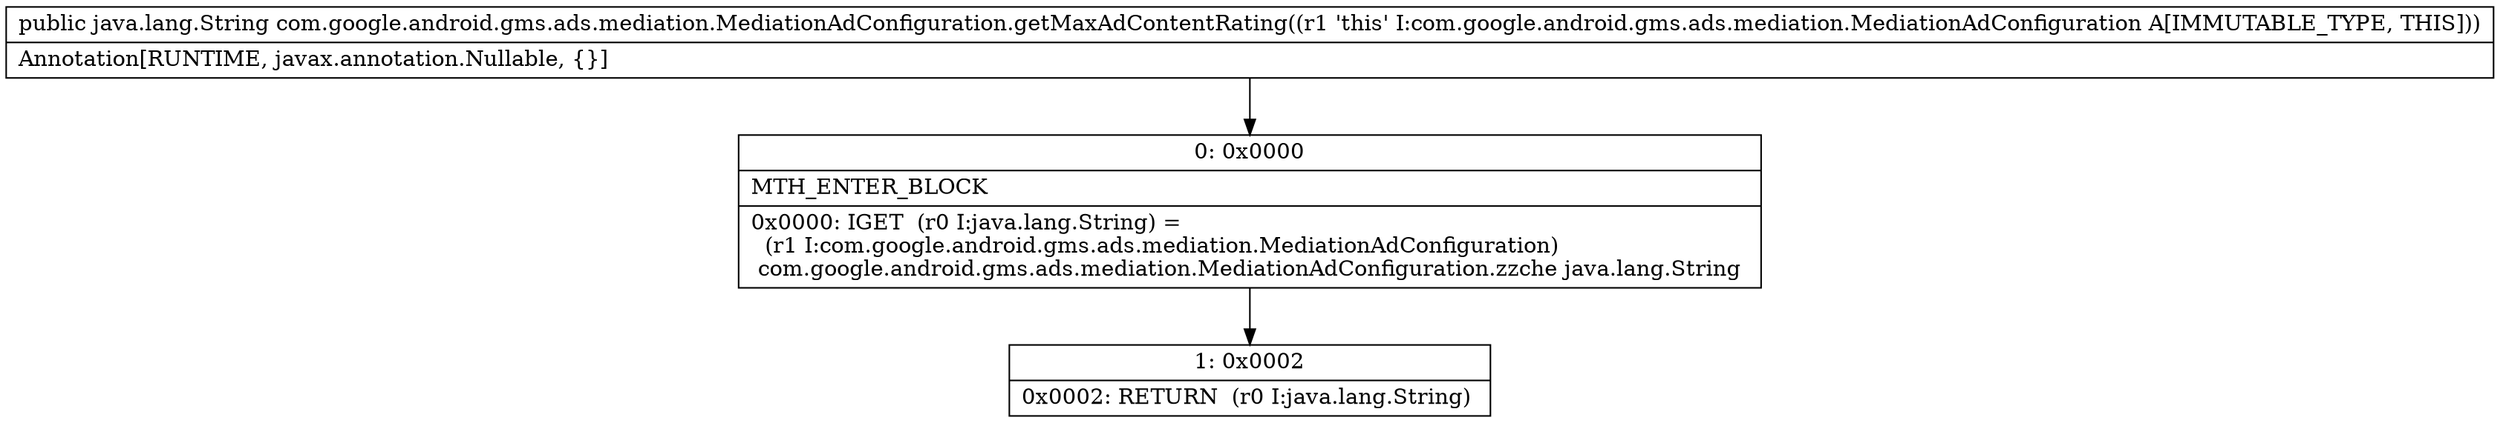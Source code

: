 digraph "CFG forcom.google.android.gms.ads.mediation.MediationAdConfiguration.getMaxAdContentRating()Ljava\/lang\/String;" {
Node_0 [shape=record,label="{0\:\ 0x0000|MTH_ENTER_BLOCK\l|0x0000: IGET  (r0 I:java.lang.String) = \l  (r1 I:com.google.android.gms.ads.mediation.MediationAdConfiguration)\l com.google.android.gms.ads.mediation.MediationAdConfiguration.zzche java.lang.String \l}"];
Node_1 [shape=record,label="{1\:\ 0x0002|0x0002: RETURN  (r0 I:java.lang.String) \l}"];
MethodNode[shape=record,label="{public java.lang.String com.google.android.gms.ads.mediation.MediationAdConfiguration.getMaxAdContentRating((r1 'this' I:com.google.android.gms.ads.mediation.MediationAdConfiguration A[IMMUTABLE_TYPE, THIS]))  | Annotation[RUNTIME, javax.annotation.Nullable, \{\}]\l}"];
MethodNode -> Node_0;
Node_0 -> Node_1;
}

